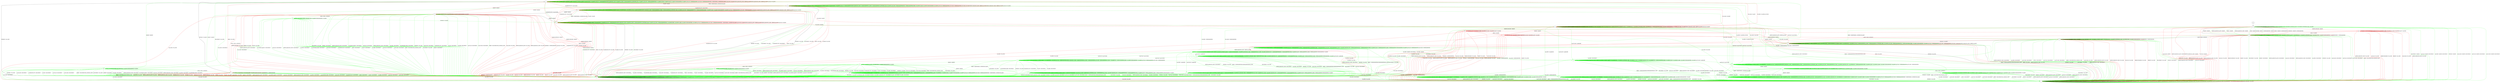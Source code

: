 digraph "" {
	graph ["Incoming time"=0.10613226890563965,
		"Outgoing time"=0.22792768478393555,
		Output="{'States': 36, 'Transitions': 837, 'Filename': '../results/ssh/DropBear-OpenSSH-z3-4.dot'}",
		Reference="{'States': 18, 'Transitions': 222, 'Filename': '../subjects/ssh/DropBear.dot'}",
		Solver=z3,
		Updated="{'States': 32, 'Transitions': 683, 'Filename': '../subjects/ssh/OpenSSH.dot'}",
		"f-measure"=0.15027624309392265,
		precision=0.09956076134699854,
		recall=0.3063063063063063
	];
	a -> a	[key=0,
		label="CH_OPEN / CH_MAX"];
	a -> a	[key=1,
		label="CH_DATA / NO_RESP"];
	a -> a	[key=2,
		color=green,
		label="SERVICE_REQUEST_AUTH / NO_RESP"];
	a -> a	[key=3,
		color=green,
		label="CH_WINDOW_ADJUST / NO_RESP"];
	a -> a	[key=4,
		color=green,
		label="DEBUG / NO_RESP"];
	a -> a	[key=5,
		color=green,
		label="UA_PK_OK / UNIMPLEMENTED"];
	a -> a	[key=6,
		color=green,
		label="SERVICE_REQUEST_CONN / NO_RESP"];
	a -> a	[key=7,
		color=green,
		label="UA_NONE / UNIMPLEMENTED"];
	a -> a	[key=8,
		color=green,
		label="CH_EXTENDED_DATA / NO_RESP"];
	a -> a	[key=9,
		color=green,
		label="UA_PK_NOK / UNIMPLEMENTED"];
	a -> a	[key=10,
		color=green,
		label="KEX30 / NO_RESP"];
	a -> a	[key=11,
		color=green,
		label="IGNORE / NO_RESP"];
	a -> a	[key=12,
		color=green,
		label="CH_EOF / NO_RESP"];
	a -> a	[key=13,
		color=green,
		label="UNIMPLEMENTED / NO_RESP"];
	a -> a	[key=14,
		color=green,
		label="UA_PW_OK / UNIMPLEMENTED"];
	a -> a	[key=15,
		color=green,
		label="UA_PW_NOK / UNIMPLEMENTED"];
	a -> a	[key=16,
		color=green,
		label="REKEY / KEXINIT|KEX31+NEWKEYS|NO_RESP"];
	a -> a	[key=17,
		color=red,
		label="UA_PK_NOK / NO_RESP"];
	a -> a	[key=18,
		color=red,
		label="SERVICE_REQUEST_AUTH / SERVICE_ACCEPT"];
	a -> a	[key=19,
		color=red,
		label="SERVICE_REQUEST_CONN / SERVICE_ACCEPT"];
	a -> a	[key=20,
		color=red,
		label="UA_PK_OK / NO_RESP"];
	a -> b	[key=0,
		color=red,
		label="CH_EOF / CH_EOF"];
	a -> e	[key=0,
		color=red,
		label="CH_REQUEST_PTY / CH_SUCCESS"];
	a -> f	[key=0,
		color=red,
		label="KEXINIT / KEXINIT"];
	a -> h	[key=0,
		color=red,
		label="CH_CLOSE / CH_EOF"];
	a -> l	[key=0,
		color=green,
		label="CH_REQUEST_PTY / CH_SUCCESS"];
	a -> m	[key=0,
		label="NEWKEYS / NO_CONN"];
	a -> m	[key=1,
		color=green,
		label="DISCONNECT / NO_CONN"];
	a -> m	[key=2,
		color=red,
		label="KEX30 / NO_CONN"];
	v	[color=green];
	a -> v	[key=0,
		color=green,
		label="CH_CLOSE / CH_CLOSE"];
	bb	[color=green];
	a -> bb	[key=0,
		color=green,
		label="KEXINIT / KEXINIT"];
	jj	[color=red];
	a -> jj	[key=0,
		color=red,
		label="KEXINIT_PROCEED / KEXINIT"];
	b -> a	[key=0,
		color=green,
		label="REKEY / KEXINIT|KEX31+NEWKEYS|NO_RESP"];
	b -> b	[key=0,
		label="CH_OPEN / CH_MAX"];
	b -> b	[key=1,
		label="CH_EOF / NO_RESP"];
	b -> b	[key=2,
		color=green,
		label="SERVICE_REQUEST_AUTH / UNIMPLEMENTED"];
	b -> b	[key=3,
		color=green,
		label="CH_WINDOW_ADJUST / NO_RESP"];
	b -> b	[key=4,
		color=green,
		label="DEBUG / NO_RESP"];
	b -> b	[key=5,
		color=green,
		label="UA_PK_OK / UNIMPLEMENTED"];
	b -> b	[key=6,
		color=green,
		label="SERVICE_REQUEST_CONN / UNIMPLEMENTED"];
	b -> b	[key=7,
		color=green,
		label="UA_NONE / UNIMPLEMENTED"];
	b -> b	[key=8,
		color=green,
		label="CH_EXTENDED_DATA / NO_RESP"];
	b -> b	[key=9,
		color=green,
		label="UA_PK_NOK / UNIMPLEMENTED"];
	b -> b	[key=10,
		color=green,
		label="KEX30 / UNIMPLEMENTED"];
	b -> b	[key=11,
		color=green,
		label="IGNORE / NO_RESP"];
	b -> b	[key=12,
		color=green,
		label="CH_DATA / NO_RESP"];
	b -> b	[key=13,
		color=green,
		label="UNIMPLEMENTED / NO_RESP"];
	b -> b	[key=14,
		color=green,
		label="UA_PW_OK / UNIMPLEMENTED"];
	b -> b	[key=15,
		color=green,
		label="UA_PW_NOK / UNIMPLEMENTED"];
	b -> b	[key=16,
		color=red,
		label="UA_PK_NOK / NO_RESP"];
	b -> b	[key=17,
		color=red,
		label="SERVICE_REQUEST_AUTH / SERVICE_ACCEPT"];
	b -> b	[key=18,
		color=red,
		label="SERVICE_REQUEST_CONN / SERVICE_ACCEPT"];
	b -> b	[key=19,
		color=red,
		label="UA_PK_OK / NO_RESP"];
	b -> e	[key=0,
		color=green,
		label="CH_REQUEST_PTY / CH_SUCCESS"];
	b -> f	[key=0,
		color=red,
		label="KEXINIT / KEXINIT"];
	b -> h	[key=0,
		color=red,
		label="CH_CLOSE / NO_RESP"];
	b -> l	[key=0,
		color=red,
		label="CH_REQUEST_PTY / CH_SUCCESS"];
	b -> m	[key=0,
		label="NEWKEYS / NO_CONN"];
	b -> m	[key=1,
		color=green,
		label="DISCONNECT / NO_CONN"];
	b -> m	[key=2,
		color=red,
		label="KEX30 / NO_CONN"];
	b -> m	[key=3,
		color=red,
		label="CH_DATA / NO_CONN"];
	p	[color=green];
	b -> p	[key=0,
		color=green,
		label="CH_CLOSE / CH_CLOSE"];
	b -> bb	[key=0,
		color=green,
		label="KEXINIT / KEXINIT"];
	b -> jj	[key=0,
		color=red,
		label="KEXINIT_PROCEED / KEXINIT"];
	c -> c	[key=0,
		label="CH_REQUEST_PTY / CH_NONE"];
	c -> c	[key=1,
		label="CH_DATA / CH_NONE"];
	c -> c	[key=2,
		label="CH_CLOSE / CH_NONE"];
	c -> c	[key=3,
		label="CH_EOF / CH_NONE"];
	c -> c	[key=4,
		color=green,
		label="CH_WINDOW_ADJUST / CH_NONE"];
	c -> c	[key=5,
		color=green,
		label="CH_EXTENDED_DATA / CH_NONE"];
	c -> d	[key=0,
		label="KEXINIT / KEXINIT"];
	c -> d	[key=1,
		color=green,
		label="SERVICE_REQUEST_AUTH / KEXINIT"];
	c -> d	[key=2,
		color=green,
		label="DEBUG / KEXINIT"];
	c -> d	[key=3,
		color=green,
		label="SERVICE_REQUEST_CONN / KEXINIT"];
	c -> d	[key=4,
		color=green,
		label="KEX30 / KEXINIT"];
	c -> d	[key=5,
		color=green,
		label="IGNORE / KEXINIT"];
	c -> d	[key=6,
		color=green,
		label="UNIMPLEMENTED / KEXINIT"];
	c -> d	[key=7,
		color=red,
		label="KEX30 / KEXINIT+UNIMPLEMENTED"];
	c -> d	[key=8,
		color=red,
		label="NEWKEYS / KEXINIT+UNIMPLEMENTED"];
	c -> g	[key=0,
		color=green,
		label="REKEY / KEXINIT|KEX31+NEWKEYS|NO_RESP"];
	c -> i	[key=0,
		color=green,
		label="DISCONNECT / KEXINIT"];
	c -> i	[key=1,
		color=green,
		label="UA_PK_OK / KEXINIT+DISCONNECT"];
	c -> i	[key=2,
		color=green,
		label="UA_NONE / KEXINIT+DISCONNECT"];
	c -> i	[key=3,
		color=green,
		label="NEWKEYS / KEXINIT"];
	c -> i	[key=4,
		color=green,
		label="UA_PK_NOK / KEXINIT+DISCONNECT"];
	c -> i	[key=5,
		color=green,
		label="UA_PW_OK / KEXINIT+DISCONNECT"];
	c -> i	[key=6,
		color=green,
		label="UA_PW_NOK / KEXINIT+DISCONNECT"];
	c -> i	[key=7,
		color=red,
		label="UA_PK_NOK / KEXINIT"];
	c -> i	[key=8,
		color=red,
		label="SERVICE_REQUEST_AUTH / KEXINIT"];
	c -> i	[key=9,
		color=red,
		label="SERVICE_REQUEST_CONN / KEXINIT"];
	c -> i	[key=10,
		color=red,
		label="UA_PK_OK / KEXINIT"];
	c -> m	[key=0,
		color=green,
		label="CH_OPEN / KEXINIT+DISCONNECT"];
	c -> m	[key=1,
		color=red,
		label="CH_OPEN / KEXINIT"];
	gg	[color=red];
	c -> gg	[key=0,
		color=red,
		label="KEXINIT_PROCEED / KEXINIT"];
	d -> d	[key=0,
		label="CH_REQUEST_PTY / CH_NONE"];
	d -> d	[key=1,
		label="CH_DATA / CH_NONE"];
	d -> d	[key=2,
		label="CH_CLOSE / CH_NONE"];
	d -> d	[key=3,
		label="CH_EOF / CH_NONE"];
	d -> d	[key=4,
		color=green,
		label="CH_WINDOW_ADJUST / CH_NONE"];
	d -> d	[key=5,
		color=green,
		label="DEBUG / NO_RESP"];
	d -> d	[key=6,
		color=green,
		label="CH_EXTENDED_DATA / CH_NONE"];
	d -> d	[key=7,
		color=green,
		label="IGNORE / NO_RESP"];
	d -> d	[key=8,
		color=green,
		label="UNIMPLEMENTED / NO_RESP"];
	d -> d	[key=9,
		color=red,
		label="NEWKEYS / UNIMPLEMENTED"];
	d -> i	[key=0,
		color=green,
		label="DISCONNECT / NO_CONN"];
	d -> i	[key=1,
		color=green,
		label="KEXINIT / DISCONNECT"];
	d -> i	[key=2,
		color=green,
		label="SERVICE_REQUEST_AUTH / DISCONNECT"];
	d -> i	[key=3,
		color=green,
		label="UA_PK_OK / DISCONNECT"];
	d -> i	[key=4,
		color=green,
		label="SERVICE_REQUEST_CONN / DISCONNECT"];
	d -> i	[key=5,
		color=green,
		label="UA_NONE / DISCONNECT"];
	d -> i	[key=6,
		color=green,
		label="NEWKEYS / NO_CONN"];
	d -> i	[key=7,
		color=green,
		label="UA_PK_NOK / DISCONNECT"];
	d -> i	[key=8,
		color=green,
		label="UA_PW_OK / DISCONNECT"];
	d -> i	[key=9,
		color=green,
		label="UA_PW_NOK / DISCONNECT"];
	d -> i	[key=10,
		color=green,
		label="REKEY / DISCONNECT|NO_CONN|NO_CONN"];
	d -> i	[key=11,
		color=red,
		label="UA_PK_NOK / NO_CONN"];
	d -> i	[key=12,
		color=red,
		label="SERVICE_REQUEST_AUTH / NO_CONN"];
	d -> i	[key=13,
		color=red,
		label="SERVICE_REQUEST_CONN / NO_CONN"];
	d -> i	[key=14,
		color=red,
		label="UA_PK_OK / NO_CONN"];
	d -> i	[key=15,
		color=red,
		label="KEXINIT_PROCEED / NO_CONN"];
	d -> i	[key=16,
		color=red,
		label="KEXINIT / NO_CONN"];
	d -> m	[key=0,
		color=green,
		label="CH_OPEN / DISCONNECT"];
	d -> m	[key=1,
		color=red,
		label="CH_OPEN / NO_CONN"];
	d -> n	[key=0,
		label="KEX30 / KEX31+NEWKEYS"];
	e -> e	[key=0,
		label="CH_OPEN / CH_MAX"];
	e -> e	[key=1,
		label="CH_DATA / NO_RESP"];
	e -> e	[key=2,
		color=green,
		label="SERVICE_REQUEST_AUTH / UNIMPLEMENTED"];
	e -> e	[key=3,
		color=green,
		label="CH_WINDOW_ADJUST / NO_RESP"];
	e -> e	[key=4,
		color=green,
		label="DEBUG / NO_RESP"];
	e -> e	[key=5,
		color=green,
		label="UA_PK_OK / UNIMPLEMENTED"];
	e -> e	[key=6,
		color=green,
		label="SERVICE_REQUEST_CONN / UNIMPLEMENTED"];
	e -> e	[key=7,
		color=green,
		label="UA_NONE / UNIMPLEMENTED"];
	e -> e	[key=8,
		color=green,
		label="CH_EXTENDED_DATA / NO_RESP"];
	e -> e	[key=9,
		color=green,
		label="UA_PK_NOK / UNIMPLEMENTED"];
	e -> e	[key=10,
		color=green,
		label="KEX30 / UNIMPLEMENTED"];
	e -> e	[key=11,
		color=green,
		label="IGNORE / NO_RESP"];
	e -> e	[key=12,
		color=green,
		label="CH_EOF / NO_RESP"];
	e -> e	[key=13,
		color=green,
		label="UNIMPLEMENTED / NO_RESP"];
	e -> e	[key=14,
		color=green,
		label="UA_PW_OK / UNIMPLEMENTED"];
	e -> e	[key=15,
		color=green,
		label="UA_PW_NOK / UNIMPLEMENTED"];
	e -> e	[key=16,
		color=red,
		label="UA_PK_NOK / NO_RESP"];
	e -> e	[key=17,
		color=red,
		label="SERVICE_REQUEST_AUTH / SERVICE_ACCEPT"];
	e -> e	[key=18,
		color=red,
		label="SERVICE_REQUEST_CONN / SERVICE_ACCEPT"];
	e -> e	[key=19,
		color=red,
		label="UA_PK_OK / NO_RESP"];
	e -> f	[key=0,
		label="KEXINIT / KEXINIT"];
	e -> h	[key=0,
		color=red,
		label="CH_CLOSE / CH_EOF"];
	e -> l	[key=0,
		color=green,
		label="REKEY / KEXINIT|KEX31+NEWKEYS|NO_RESP"];
	e -> l	[key=1,
		color=red,
		label="CH_EOF / CH_EOF"];
	e -> m	[key=0,
		label="NEWKEYS / NO_CONN"];
	e -> m	[key=1,
		color=green,
		label="DISCONNECT / NO_CONN"];
	e -> m	[key=2,
		color=green,
		label="CH_REQUEST_PTY / DISCONNECT"];
	e -> m	[key=3,
		color=red,
		label="KEX30 / NO_CONN"];
	e -> m	[key=4,
		color=red,
		label="CH_REQUEST_PTY / NO_CONN"];
	e -> p	[key=0,
		color=green,
		label="CH_CLOSE / CH_CLOSE"];
	e -> jj	[key=0,
		color=red,
		label="KEXINIT_PROCEED / KEXINIT"];
	f -> f	[key=0,
		label="CH_OPEN / CH_MAX"];
	f -> f	[key=1,
		color=green,
		label="DEBUG / NO_RESP"];
	f -> f	[key=2,
		color=green,
		label="IGNORE / NO_RESP"];
	f -> f	[key=3,
		color=green,
		label="UNIMPLEMENTED / NO_RESP"];
	f -> i	[key=0,
		color=green,
		label="CH_CLOSE / DISCONNECT"];
	f -> i	[key=1,
		color=red,
		label="CH_CLOSE / NO_CONN"];
	f -> j	[key=0,
		color=red,
		label="KEX30 / KEX31+NEWKEYS"];
	f -> m	[key=0,
		color=green,
		label="DISCONNECT / NO_CONN"];
	f -> m	[key=1,
		color=green,
		label="KEXINIT / DISCONNECT"];
	f -> m	[key=2,
		color=green,
		label="SERVICE_REQUEST_AUTH / DISCONNECT"];
	f -> m	[key=3,
		color=green,
		label="CH_WINDOW_ADJUST / DISCONNECT"];
	f -> m	[key=4,
		color=green,
		label="UA_PK_OK / DISCONNECT"];
	f -> m	[key=5,
		color=green,
		label="SERVICE_REQUEST_CONN / DISCONNECT"];
	f -> m	[key=6,
		color=green,
		label="UA_NONE / DISCONNECT"];
	f -> m	[key=7,
		color=green,
		label="CH_EXTENDED_DATA / DISCONNECT"];
	f -> m	[key=8,
		color=green,
		label="NEWKEYS / NO_CONN"];
	f -> m	[key=9,
		color=green,
		label="UA_PK_NOK / DISCONNECT"];
	f -> m	[key=10,
		color=green,
		label="CH_REQUEST_PTY / DISCONNECT"];
	f -> m	[key=11,
		color=green,
		label="CH_EOF / DISCONNECT"];
	f -> m	[key=12,
		color=green,
		label="CH_DATA / DISCONNECT"];
	f -> m	[key=13,
		color=green,
		label="UA_PW_OK / DISCONNECT"];
	f -> m	[key=14,
		color=green,
		label="UA_PW_NOK / DISCONNECT"];
	f -> m	[key=15,
		color=green,
		label="REKEY / DISCONNECT|NO_CONN|NO_CONN"];
	f -> m	[key=16,
		color=red,
		label="UA_PK_NOK / NO_CONN"];
	f -> m	[key=17,
		color=red,
		label="SERVICE_REQUEST_AUTH / NO_CONN"];
	f -> m	[key=18,
		color=red,
		label="SERVICE_REQUEST_CONN / NO_CONN"];
	f -> m	[key=19,
		color=red,
		label="NEWKEYS / UNIMPLEMENTED"];
	f -> m	[key=20,
		color=red,
		label="CH_REQUEST_PTY / NO_CONN"];
	f -> m	[key=21,
		color=red,
		label="CH_DATA / NO_CONN"];
	f -> m	[key=22,
		color=red,
		label="UA_PK_OK / NO_CONN"];
	f -> m	[key=23,
		color=red,
		label="KEXINIT_PROCEED / NO_CONN"];
	f -> m	[key=24,
		color=red,
		label="KEXINIT / NO_CONN"];
	f -> m	[key=25,
		color=red,
		label="CH_EOF / NO_CONN"];
	ff	[color=green];
	f -> ff	[key=0,
		color=green,
		label="KEX30 / KEX31+NEWKEYS"];
	g -> g	[key=0,
		label="CH_REQUEST_PTY / CH_NONE"];
	g -> g	[key=1,
		label="CH_DATA / CH_NONE"];
	g -> g	[key=2,
		label="CH_CLOSE / CH_NONE"];
	g -> g	[key=3,
		label="CH_EOF / CH_NONE"];
	g -> g	[key=4,
		color=green,
		label="KEXINIT / UNIMPLEMENTED"];
	g -> g	[key=5,
		color=green,
		label="CH_WINDOW_ADJUST / CH_NONE"];
	g -> g	[key=6,
		color=green,
		label="DEBUG / NO_RESP"];
	g -> g	[key=7,
		color=green,
		label="UA_PK_OK / UNIMPLEMENTED"];
	g -> g	[key=8,
		color=green,
		label="UA_NONE / UNIMPLEMENTED"];
	g -> g	[key=9,
		color=green,
		label="CH_EXTENDED_DATA / CH_NONE"];
	g -> g	[key=10,
		color=green,
		label="UA_PK_NOK / UNIMPLEMENTED"];
	g -> g	[key=11,
		color=green,
		label="KEX30 / UNIMPLEMENTED"];
	g -> g	[key=12,
		color=green,
		label="IGNORE / NO_RESP"];
	g -> g	[key=13,
		color=green,
		label="UNIMPLEMENTED / NO_RESP"];
	g -> g	[key=14,
		color=green,
		label="UA_PW_OK / UNIMPLEMENTED"];
	g -> g	[key=15,
		color=green,
		label="UA_PW_NOK / UNIMPLEMENTED"];
	g -> g	[key=16,
		color=red,
		label="UA_PK_NOK / UA_FAILURE"];
	g -> g	[key=17,
		color=red,
		label="SERVICE_REQUEST_AUTH / SERVICE_ACCEPT"];
	g -> h	[key=0,
		color=green,
		label="SERVICE_REQUEST_AUTH / SERVICE_ACCEPT"];
	g -> h	[key=1,
		color=red,
		label="UA_PK_OK / UA_SUCCESS"];
	g -> i	[key=0,
		label="NEWKEYS / NO_CONN"];
	g -> i	[key=1,
		color=green,
		label="DISCONNECT / NO_CONN"];
	g -> i	[key=2,
		color=green,
		label="SERVICE_REQUEST_CONN / DISCONNECT"];
	g -> i	[key=3,
		color=green,
		label="REKEY / UNIMPLEMENTED|UNIMPLEMENTED|NO_CONN"];
	g -> i	[key=4,
		color=red,
		label="KEX30 / NO_CONN"];
	g -> i	[key=5,
		color=red,
		label="SERVICE_REQUEST_CONN / NO_CONN"];
	g -> m	[key=0,
		color=red,
		label="CH_OPEN / NO_CONN"];
	o	[color=green];
	g -> o	[key=0,
		color=green,
		label="CH_OPEN / UNIMPLEMENTED"];
	hh	[color=red];
	g -> hh	[key=0,
		color=red,
		label="KEXINIT_PROCEED / KEXINIT"];
	ii	[color=red];
	g -> ii	[key=0,
		color=red,
		label="KEXINIT / KEXINIT"];
	h -> a	[key=0,
		color=red,
		label="CH_OPEN / CH_OPEN_SUCCESS"];
	h -> h	[key=0,
		label="SERVICE_REQUEST_AUTH / SERVICE_ACCEPT"];
	h -> h	[key=1,
		label="CH_REQUEST_PTY / CH_NONE"];
	h -> h	[key=2,
		label="CH_DATA / CH_NONE"];
	h -> h	[key=3,
		label="CH_CLOSE / CH_NONE"];
	h -> h	[key=4,
		label="CH_EOF / CH_NONE"];
	h -> h	[key=5,
		color=green,
		label="KEXINIT / UNIMPLEMENTED"];
	h -> h	[key=6,
		color=green,
		label="CH_WINDOW_ADJUST / CH_NONE"];
	h -> h	[key=7,
		color=green,
		label="DEBUG / NO_RESP"];
	h -> h	[key=8,
		color=green,
		label="CH_EXTENDED_DATA / CH_NONE"];
	h -> h	[key=9,
		color=green,
		label="KEX30 / UNIMPLEMENTED"];
	h -> h	[key=10,
		color=green,
		label="IGNORE / NO_RESP"];
	h -> h	[key=11,
		color=green,
		label="UNIMPLEMENTED / NO_RESP"];
	h -> h	[key=12,
		color=red,
		label="UA_PK_NOK / NO_RESP"];
	h -> h	[key=13,
		color=red,
		label="SERVICE_REQUEST_CONN / SERVICE_ACCEPT"];
	h -> h	[key=14,
		color=red,
		label="UA_PK_OK / NO_RESP"];
	h -> i	[key=0,
		label="NEWKEYS / NO_CONN"];
	h -> i	[key=1,
		color=green,
		label="DISCONNECT / NO_CONN"];
	h -> i	[key=2,
		color=green,
		label="SERVICE_REQUEST_CONN / DISCONNECT"];
	h -> i	[key=3,
		color=green,
		label="REKEY / UNIMPLEMENTED|UNIMPLEMENTED|NO_CONN"];
	h -> i	[key=4,
		color=red,
		label="KEX30 / NO_CONN"];
	h -> p	[key=0,
		color=green,
		label="UA_PK_OK / UA_SUCCESS"];
	h -> p	[key=1,
		color=green,
		label="UA_PW_OK / UA_SUCCESS"];
	q	[color=green];
	h -> q	[key=0,
		color=green,
		label="UA_PW_NOK / UA_FAILURE"];
	r	[color=green];
	h -> r	[key=0,
		color=green,
		label="UA_NONE / UA_FAILURE"];
	s	[color=green];
	h -> s	[key=0,
		color=green,
		label="UA_PK_NOK / UA_FAILURE"];
	t	[color=green];
	h -> t	[key=0,
		color=green,
		label="CH_OPEN / UNIMPLEMENTED"];
	h -> hh	[key=0,
		color=red,
		label="KEXINIT_PROCEED / KEXINIT"];
	h -> ii	[key=0,
		color=red,
		label="KEXINIT / KEXINIT"];
	i -> i	[key=0,
		label="UA_PK_NOK / NO_CONN"];
	i -> i	[key=1,
		label="KEX30 / NO_CONN"];
	i -> i	[key=2,
		label="SERVICE_REQUEST_AUTH / NO_CONN"];
	i -> i	[key=3,
		label="SERVICE_REQUEST_CONN / NO_CONN"];
	i -> i	[key=4,
		label="NEWKEYS / NO_CONN"];
	i -> i	[key=5,
		label="CH_REQUEST_PTY / CH_NONE"];
	i -> i	[key=6,
		label="CH_DATA / CH_NONE"];
	i -> i	[key=7,
		label="UA_PK_OK / NO_CONN"];
	i -> i	[key=8,
		label="CH_CLOSE / CH_NONE"];
	i -> i	[key=9,
		label="KEXINIT / NO_CONN"];
	i -> i	[key=10,
		label="CH_EOF / CH_NONE"];
	i -> i	[key=11,
		color=green,
		label="DISCONNECT / NO_CONN"];
	i -> i	[key=12,
		color=green,
		label="CH_WINDOW_ADJUST / CH_NONE"];
	i -> i	[key=13,
		color=green,
		label="DEBUG / NO_CONN"];
	i -> i	[key=14,
		color=green,
		label="UA_NONE / NO_CONN"];
	i -> i	[key=15,
		color=green,
		label="CH_EXTENDED_DATA / CH_NONE"];
	i -> i	[key=16,
		color=green,
		label="IGNORE / NO_CONN"];
	i -> i	[key=17,
		color=green,
		label="UNIMPLEMENTED / NO_CONN"];
	i -> i	[key=18,
		color=green,
		label="UA_PW_OK / NO_CONN"];
	i -> i	[key=19,
		color=green,
		label="UA_PW_NOK / NO_CONN"];
	i -> i	[key=20,
		color=green,
		label="REKEY / NO_CONN|NO_CONN|NO_CONN"];
	i -> i	[key=21,
		color=red,
		label="KEXINIT_PROCEED / NO_CONN"];
	i -> m	[key=0,
		label="CH_OPEN / NO_CONN"];
	j -> a	[key=0,
		label="NEWKEYS / NO_RESP"];
	j -> i	[key=0,
		color=green,
		label="CH_CLOSE / DISCONNECT"];
	j -> i	[key=1,
		color=red,
		label="CH_CLOSE / NO_CONN"];
	j -> j	[key=0,
		label="CH_OPEN / CH_MAX"];
	j -> j	[key=1,
		color=green,
		label="DEBUG / NO_RESP"];
	j -> j	[key=2,
		color=green,
		label="IGNORE / NO_RESP"];
	j -> j	[key=3,
		color=green,
		label="UNIMPLEMENTED / NO_RESP"];
	j -> j	[key=4,
		color=red,
		label="KEX30 / UNIMPLEMENTED"];
	j -> m	[key=0,
		color=green,
		label="DISCONNECT / NO_CONN"];
	j -> m	[key=1,
		color=green,
		label="KEXINIT / DISCONNECT"];
	j -> m	[key=2,
		color=green,
		label="SERVICE_REQUEST_AUTH / DISCONNECT"];
	j -> m	[key=3,
		color=green,
		label="CH_WINDOW_ADJUST / DISCONNECT"];
	j -> m	[key=4,
		color=green,
		label="UA_PK_OK / DISCONNECT"];
	j -> m	[key=5,
		color=green,
		label="SERVICE_REQUEST_CONN / DISCONNECT"];
	j -> m	[key=6,
		color=green,
		label="UA_NONE / DISCONNECT"];
	j -> m	[key=7,
		color=green,
		label="CH_EXTENDED_DATA / DISCONNECT"];
	j -> m	[key=8,
		color=green,
		label="UA_PK_NOK / DISCONNECT"];
	j -> m	[key=9,
		color=green,
		label="CH_REQUEST_PTY / DISCONNECT"];
	j -> m	[key=10,
		color=green,
		label="KEX30 / DISCONNECT"];
	j -> m	[key=11,
		color=green,
		label="CH_EOF / DISCONNECT"];
	j -> m	[key=12,
		color=green,
		label="CH_DATA / DISCONNECT"];
	j -> m	[key=13,
		color=green,
		label="UA_PW_OK / DISCONNECT"];
	j -> m	[key=14,
		color=green,
		label="UA_PW_NOK / DISCONNECT"];
	j -> m	[key=15,
		color=green,
		label="REKEY / DISCONNECT|NO_CONN|NO_CONN"];
	j -> m	[key=16,
		color=red,
		label="UA_PK_NOK / NO_CONN"];
	j -> m	[key=17,
		color=red,
		label="SERVICE_REQUEST_AUTH / NO_CONN"];
	j -> m	[key=18,
		color=red,
		label="SERVICE_REQUEST_CONN / NO_CONN"];
	j -> m	[key=19,
		color=red,
		label="CH_REQUEST_PTY / NO_CONN"];
	j -> m	[key=20,
		color=red,
		label="CH_DATA / NO_CONN"];
	j -> m	[key=21,
		color=red,
		label="UA_PK_OK / NO_CONN"];
	j -> m	[key=22,
		color=red,
		label="KEXINIT_PROCEED / NO_CONN"];
	j -> m	[key=23,
		color=red,
		label="KEXINIT / NO_CONN"];
	j -> m	[key=24,
		color=red,
		label="CH_EOF / NO_CONN"];
	k -> c	[key=0];
	l -> f	[key=0,
		label="KEXINIT / KEXINIT"];
	l -> h	[key=0,
		color=red,
		label="CH_CLOSE / NO_RESP"];
	l -> l	[key=0,
		label="CH_OPEN / CH_MAX"];
	l -> l	[key=1,
		label="CH_EOF / NO_RESP"];
	l -> l	[key=2,
		color=green,
		label="SERVICE_REQUEST_AUTH / NO_RESP"];
	l -> l	[key=3,
		color=green,
		label="CH_WINDOW_ADJUST / NO_RESP"];
	l -> l	[key=4,
		color=green,
		label="DEBUG / NO_RESP"];
	l -> l	[key=5,
		color=green,
		label="UA_PK_OK / UNIMPLEMENTED"];
	l -> l	[key=6,
		color=green,
		label="SERVICE_REQUEST_CONN / NO_RESP"];
	l -> l	[key=7,
		color=green,
		label="UA_NONE / UNIMPLEMENTED"];
	l -> l	[key=8,
		color=green,
		label="CH_EXTENDED_DATA / NO_RESP"];
	l -> l	[key=9,
		color=green,
		label="UA_PK_NOK / UNIMPLEMENTED"];
	l -> l	[key=10,
		color=green,
		label="KEX30 / NO_RESP"];
	l -> l	[key=11,
		color=green,
		label="IGNORE / NO_RESP"];
	l -> l	[key=12,
		color=green,
		label="CH_DATA / NO_RESP"];
	l -> l	[key=13,
		color=green,
		label="UNIMPLEMENTED / NO_RESP"];
	l -> l	[key=14,
		color=green,
		label="UA_PW_OK / UNIMPLEMENTED"];
	l -> l	[key=15,
		color=green,
		label="UA_PW_NOK / UNIMPLEMENTED"];
	l -> l	[key=16,
		color=green,
		label="REKEY / KEXINIT|KEX31+NEWKEYS|NO_RESP"];
	l -> l	[key=17,
		color=red,
		label="UA_PK_NOK / NO_RESP"];
	l -> l	[key=18,
		color=red,
		label="SERVICE_REQUEST_AUTH / SERVICE_ACCEPT"];
	l -> l	[key=19,
		color=red,
		label="SERVICE_REQUEST_CONN / SERVICE_ACCEPT"];
	l -> l	[key=20,
		color=red,
		label="UA_PK_OK / NO_RESP"];
	l -> m	[key=0,
		label="NEWKEYS / NO_CONN"];
	l -> m	[key=1,
		color=green,
		label="DISCONNECT / NO_CONN"];
	l -> m	[key=2,
		color=green,
		label="CH_REQUEST_PTY / DISCONNECT"];
	l -> m	[key=3,
		color=red,
		label="KEX30 / NO_CONN"];
	l -> m	[key=4,
		color=red,
		label="CH_REQUEST_PTY / NO_CONN"];
	l -> m	[key=5,
		color=red,
		label="CH_DATA / NO_CONN"];
	l -> v	[key=0,
		color=green,
		label="CH_CLOSE / CH_CLOSE"];
	l -> jj	[key=0,
		color=red,
		label="KEXINIT_PROCEED / KEXINIT"];
	m -> i	[key=0,
		label="CH_CLOSE / NO_CONN"];
	m -> m	[key=0,
		label="UA_PK_NOK / NO_CONN"];
	m -> m	[key=1,
		label="KEX30 / NO_CONN"];
	m -> m	[key=2,
		label="SERVICE_REQUEST_AUTH / NO_CONN"];
	m -> m	[key=3,
		label="SERVICE_REQUEST_CONN / NO_CONN"];
	m -> m	[key=4,
		label="NEWKEYS / NO_CONN"];
	m -> m	[key=5,
		label="CH_REQUEST_PTY / NO_CONN"];
	m -> m	[key=6,
		label="CH_OPEN / CH_MAX"];
	m -> m	[key=7,
		label="CH_DATA / NO_CONN"];
	m -> m	[key=8,
		label="UA_PK_OK / NO_CONN"];
	m -> m	[key=9,
		label="KEXINIT / NO_CONN"];
	m -> m	[key=10,
		label="CH_EOF / NO_CONN"];
	m -> m	[key=11,
		color=green,
		label="DISCONNECT / NO_CONN"];
	m -> m	[key=12,
		color=green,
		label="CH_WINDOW_ADJUST / NO_CONN"];
	m -> m	[key=13,
		color=green,
		label="DEBUG / NO_CONN"];
	m -> m	[key=14,
		color=green,
		label="UA_NONE / NO_CONN"];
	m -> m	[key=15,
		color=green,
		label="CH_EXTENDED_DATA / NO_CONN"];
	m -> m	[key=16,
		color=green,
		label="IGNORE / NO_CONN"];
	m -> m	[key=17,
		color=green,
		label="UNIMPLEMENTED / NO_CONN"];
	m -> m	[key=18,
		color=green,
		label="UA_PW_OK / NO_CONN"];
	m -> m	[key=19,
		color=green,
		label="UA_PW_NOK / NO_CONN"];
	m -> m	[key=20,
		color=green,
		label="REKEY / NO_CONN|NO_CONN|NO_CONN"];
	m -> m	[key=21,
		color=red,
		label="KEXINIT_PROCEED / NO_CONN"];
	n -> g	[key=0,
		label="NEWKEYS / NO_RESP"];
	n -> i	[key=0,
		color=green,
		label="DISCONNECT / NO_CONN"];
	n -> i	[key=1,
		color=green,
		label="KEXINIT / DISCONNECT"];
	n -> i	[key=2,
		color=green,
		label="SERVICE_REQUEST_AUTH / DISCONNECT"];
	n -> i	[key=3,
		color=green,
		label="UA_PK_OK / DISCONNECT"];
	n -> i	[key=4,
		color=green,
		label="SERVICE_REQUEST_CONN / DISCONNECT"];
	n -> i	[key=5,
		color=green,
		label="UA_NONE / DISCONNECT"];
	n -> i	[key=6,
		color=green,
		label="UA_PK_NOK / DISCONNECT"];
	n -> i	[key=7,
		color=green,
		label="KEX30 / DISCONNECT"];
	n -> i	[key=8,
		color=green,
		label="UA_PW_OK / DISCONNECT"];
	n -> i	[key=9,
		color=green,
		label="UA_PW_NOK / DISCONNECT"];
	n -> i	[key=10,
		color=green,
		label="REKEY / DISCONNECT|NO_CONN|NO_CONN"];
	n -> i	[key=11,
		color=red,
		label="UA_PK_NOK / NO_CONN"];
	n -> i	[key=12,
		color=red,
		label="SERVICE_REQUEST_AUTH / NO_CONN"];
	n -> i	[key=13,
		color=red,
		label="SERVICE_REQUEST_CONN / NO_CONN"];
	n -> i	[key=14,
		color=red,
		label="UA_PK_OK / NO_CONN"];
	n -> i	[key=15,
		color=red,
		label="KEXINIT_PROCEED / NO_CONN"];
	n -> i	[key=16,
		color=red,
		label="KEXINIT / NO_CONN"];
	n -> m	[key=0,
		color=green,
		label="CH_OPEN / DISCONNECT"];
	n -> m	[key=1,
		color=red,
		label="CH_OPEN / NO_CONN"];
	n -> n	[key=0,
		label="CH_REQUEST_PTY / CH_NONE"];
	n -> n	[key=1,
		label="CH_DATA / CH_NONE"];
	n -> n	[key=2,
		label="CH_CLOSE / CH_NONE"];
	n -> n	[key=3,
		label="CH_EOF / CH_NONE"];
	n -> n	[key=4,
		color=green,
		label="CH_WINDOW_ADJUST / CH_NONE"];
	n -> n	[key=5,
		color=green,
		label="DEBUG / NO_RESP"];
	n -> n	[key=6,
		color=green,
		label="CH_EXTENDED_DATA / CH_NONE"];
	n -> n	[key=7,
		color=green,
		label="IGNORE / NO_RESP"];
	n -> n	[key=8,
		color=green,
		label="UNIMPLEMENTED / NO_RESP"];
	n -> n	[key=9,
		color=red,
		label="KEX30 / UNIMPLEMENTED"];
	o -> g	[key=0,
		color=green,
		label="CH_CLOSE / UNIMPLEMENTED"];
	o -> m	[key=0,
		color=green,
		label="DISCONNECT / NO_CONN"];
	o -> m	[key=1,
		color=green,
		label="SERVICE_REQUEST_CONN / DISCONNECT"];
	o -> m	[key=2,
		color=green,
		label="NEWKEYS / NO_CONN"];
	o -> m	[key=3,
		color=green,
		label="REKEY / UNIMPLEMENTED|UNIMPLEMENTED|NO_CONN"];
	o -> o	[key=0,
		color=green,
		label="KEXINIT / UNIMPLEMENTED"];
	o -> o	[key=1,
		color=green,
		label="CH_WINDOW_ADJUST / UNIMPLEMENTED"];
	o -> o	[key=2,
		color=green,
		label="DEBUG / NO_RESP"];
	o -> o	[key=3,
		color=green,
		label="UA_PK_OK / UNIMPLEMENTED"];
	o -> o	[key=4,
		color=green,
		label="UA_NONE / UNIMPLEMENTED"];
	o -> o	[key=5,
		color=green,
		label="CH_EXTENDED_DATA / UNIMPLEMENTED"];
	o -> o	[key=6,
		color=green,
		label="UA_PK_NOK / UNIMPLEMENTED"];
	o -> o	[key=7,
		color=green,
		label="CH_OPEN / CH_MAX"];
	o -> o	[key=8,
		color=green,
		label="CH_REQUEST_PTY / UNIMPLEMENTED"];
	o -> o	[key=9,
		color=green,
		label="KEX30 / UNIMPLEMENTED"];
	o -> o	[key=10,
		color=green,
		label="IGNORE / NO_RESP"];
	o -> o	[key=11,
		color=green,
		label="CH_EOF / UNIMPLEMENTED"];
	o -> o	[key=12,
		color=green,
		label="CH_DATA / UNIMPLEMENTED"];
	o -> o	[key=13,
		color=green,
		label="UNIMPLEMENTED / NO_RESP"];
	o -> o	[key=14,
		color=green,
		label="UA_PW_OK / UNIMPLEMENTED"];
	o -> o	[key=15,
		color=green,
		label="UA_PW_NOK / UNIMPLEMENTED"];
	o -> t	[key=0,
		color=green,
		label="SERVICE_REQUEST_AUTH / SERVICE_ACCEPT"];
	p -> b	[key=0,
		color=green,
		label="CH_OPEN / CH_OPEN_SUCCESS"];
	p -> i	[key=0,
		color=green,
		label="DISCONNECT / NO_CONN"];
	p -> i	[key=1,
		color=green,
		label="NEWKEYS / NO_CONN"];
	p -> p	[key=0,
		color=green,
		label="SERVICE_REQUEST_AUTH / UNIMPLEMENTED"];
	p -> p	[key=1,
		color=green,
		label="CH_WINDOW_ADJUST / CH_NONE"];
	p -> p	[key=2,
		color=green,
		label="DEBUG / NO_RESP"];
	p -> p	[key=3,
		color=green,
		label="UA_PK_OK / UNIMPLEMENTED"];
	p -> p	[key=4,
		color=green,
		label="SERVICE_REQUEST_CONN / UNIMPLEMENTED"];
	p -> p	[key=5,
		color=green,
		label="UA_NONE / UNIMPLEMENTED"];
	p -> p	[key=6,
		color=green,
		label="CH_EXTENDED_DATA / CH_NONE"];
	p -> p	[key=7,
		color=green,
		label="UA_PK_NOK / UNIMPLEMENTED"];
	p -> p	[key=8,
		color=green,
		label="CH_CLOSE / CH_NONE"];
	p -> p	[key=9,
		color=green,
		label="CH_REQUEST_PTY / CH_NONE"];
	p -> p	[key=10,
		color=green,
		label="KEX30 / UNIMPLEMENTED"];
	p -> p	[key=11,
		color=green,
		label="IGNORE / NO_RESP"];
	p -> p	[key=12,
		color=green,
		label="CH_EOF / CH_NONE"];
	p -> p	[key=13,
		color=green,
		label="CH_DATA / CH_NONE"];
	p -> p	[key=14,
		color=green,
		label="UNIMPLEMENTED / NO_RESP"];
	p -> p	[key=15,
		color=green,
		label="UA_PW_OK / UNIMPLEMENTED"];
	p -> p	[key=16,
		color=green,
		label="UA_PW_NOK / UNIMPLEMENTED"];
	u	[color=green];
	p -> u	[key=0,
		color=green,
		label="KEXINIT / KEXINIT"];
	p -> v	[key=0,
		color=green,
		label="REKEY / KEXINIT|KEX31+NEWKEYS|NO_RESP"];
	q -> i	[key=0,
		color=green,
		label="DISCONNECT / NO_CONN"];
	q -> i	[key=1,
		color=green,
		label="UA_PK_OK / DISCONNECT"];
	q -> i	[key=2,
		color=green,
		label="SERVICE_REQUEST_CONN / DISCONNECT"];
	q -> i	[key=3,
		color=green,
		label="UA_NONE / DISCONNECT"];
	q -> i	[key=4,
		color=green,
		label="NEWKEYS / NO_CONN"];
	q -> i	[key=5,
		color=green,
		label="UA_PK_NOK / DISCONNECT"];
	q -> i	[key=6,
		color=green,
		label="REKEY / UNIMPLEMENTED|UNIMPLEMENTED|NO_CONN"];
	q -> p	[key=0,
		color=green,
		label="UA_PW_OK / UA_SUCCESS"];
	q -> q	[key=0,
		color=green,
		label="KEXINIT / UNIMPLEMENTED"];
	q -> q	[key=1,
		color=green,
		label="SERVICE_REQUEST_AUTH / SERVICE_ACCEPT"];
	q -> q	[key=2,
		color=green,
		label="CH_WINDOW_ADJUST / CH_NONE"];
	q -> q	[key=3,
		color=green,
		label="DEBUG / NO_RESP"];
	q -> q	[key=4,
		color=green,
		label="CH_EXTENDED_DATA / CH_NONE"];
	q -> q	[key=5,
		color=green,
		label="CH_CLOSE / CH_NONE"];
	q -> q	[key=6,
		color=green,
		label="CH_REQUEST_PTY / CH_NONE"];
	q -> q	[key=7,
		color=green,
		label="KEX30 / UNIMPLEMENTED"];
	q -> q	[key=8,
		color=green,
		label="IGNORE / NO_RESP"];
	q -> q	[key=9,
		color=green,
		label="CH_EOF / CH_NONE"];
	q -> q	[key=10,
		color=green,
		label="CH_DATA / CH_NONE"];
	q -> q	[key=11,
		color=green,
		label="UNIMPLEMENTED / NO_RESP"];
	q -> q	[key=12,
		color=green,
		label="UA_PW_NOK / UA_FAILURE"];
	w	[color=green];
	q -> w	[key=0,
		color=green,
		label="CH_OPEN / UNIMPLEMENTED"];
	r -> i	[key=0,
		color=green,
		label="DISCONNECT / NO_CONN"];
	r -> i	[key=1,
		color=green,
		label="UA_PK_OK / DISCONNECT"];
	r -> i	[key=2,
		color=green,
		label="SERVICE_REQUEST_CONN / DISCONNECT"];
	r -> i	[key=3,
		color=green,
		label="NEWKEYS / NO_CONN"];
	r -> i	[key=4,
		color=green,
		label="UA_PK_NOK / DISCONNECT"];
	r -> i	[key=5,
		color=green,
		label="UA_PW_OK / DISCONNECT"];
	r -> i	[key=6,
		color=green,
		label="UA_PW_NOK / DISCONNECT"];
	r -> i	[key=7,
		color=green,
		label="REKEY / UNIMPLEMENTED|UNIMPLEMENTED|NO_CONN"];
	r -> r	[key=0,
		color=green,
		label="KEXINIT / UNIMPLEMENTED"];
	r -> r	[key=1,
		color=green,
		label="SERVICE_REQUEST_AUTH / SERVICE_ACCEPT"];
	r -> r	[key=2,
		color=green,
		label="CH_WINDOW_ADJUST / CH_NONE"];
	r -> r	[key=3,
		color=green,
		label="DEBUG / NO_RESP"];
	r -> r	[key=4,
		color=green,
		label="UA_NONE / UA_FAILURE"];
	r -> r	[key=5,
		color=green,
		label="CH_EXTENDED_DATA / CH_NONE"];
	r -> r	[key=6,
		color=green,
		label="CH_CLOSE / CH_NONE"];
	r -> r	[key=7,
		color=green,
		label="CH_REQUEST_PTY / CH_NONE"];
	r -> r	[key=8,
		color=green,
		label="KEX30 / UNIMPLEMENTED"];
	r -> r	[key=9,
		color=green,
		label="IGNORE / NO_RESP"];
	r -> r	[key=10,
		color=green,
		label="CH_EOF / CH_NONE"];
	r -> r	[key=11,
		color=green,
		label="CH_DATA / CH_NONE"];
	r -> r	[key=12,
		color=green,
		label="UNIMPLEMENTED / NO_RESP"];
	x	[color=green];
	r -> x	[key=0,
		color=green,
		label="CH_OPEN / UNIMPLEMENTED"];
	s -> i	[key=0,
		color=green,
		label="DISCONNECT / NO_CONN"];
	s -> i	[key=1,
		color=green,
		label="UA_PK_OK / DISCONNECT"];
	s -> i	[key=2,
		color=green,
		label="SERVICE_REQUEST_CONN / DISCONNECT"];
	s -> i	[key=3,
		color=green,
		label="UA_NONE / DISCONNECT"];
	s -> i	[key=4,
		color=green,
		label="NEWKEYS / NO_CONN"];
	s -> i	[key=5,
		color=green,
		label="UA_PW_OK / DISCONNECT"];
	s -> i	[key=6,
		color=green,
		label="UA_PW_NOK / DISCONNECT"];
	s -> i	[key=7,
		color=green,
		label="REKEY / UNIMPLEMENTED|UNIMPLEMENTED|NO_CONN"];
	s -> s	[key=0,
		color=green,
		label="KEXINIT / UNIMPLEMENTED"];
	s -> s	[key=1,
		color=green,
		label="SERVICE_REQUEST_AUTH / SERVICE_ACCEPT"];
	s -> s	[key=2,
		color=green,
		label="CH_WINDOW_ADJUST / CH_NONE"];
	s -> s	[key=3,
		color=green,
		label="DEBUG / NO_RESP"];
	s -> s	[key=4,
		color=green,
		label="CH_EXTENDED_DATA / CH_NONE"];
	s -> s	[key=5,
		color=green,
		label="UA_PK_NOK / UA_FAILURE"];
	s -> s	[key=6,
		color=green,
		label="CH_CLOSE / CH_NONE"];
	s -> s	[key=7,
		color=green,
		label="CH_REQUEST_PTY / CH_NONE"];
	s -> s	[key=8,
		color=green,
		label="KEX30 / UNIMPLEMENTED"];
	s -> s	[key=9,
		color=green,
		label="IGNORE / NO_RESP"];
	s -> s	[key=10,
		color=green,
		label="CH_EOF / CH_NONE"];
	s -> s	[key=11,
		color=green,
		label="CH_DATA / CH_NONE"];
	s -> s	[key=12,
		color=green,
		label="UNIMPLEMENTED / NO_RESP"];
	y	[color=green];
	s -> y	[key=0,
		color=green,
		label="CH_OPEN / UNIMPLEMENTED"];
	t -> h	[key=0,
		color=green,
		label="CH_CLOSE / UNIMPLEMENTED"];
	t -> m	[key=0,
		color=green,
		label="DISCONNECT / NO_CONN"];
	t -> m	[key=1,
		color=green,
		label="SERVICE_REQUEST_CONN / DISCONNECT"];
	t -> m	[key=2,
		color=green,
		label="NEWKEYS / NO_CONN"];
	t -> m	[key=3,
		color=green,
		label="REKEY / UNIMPLEMENTED|UNIMPLEMENTED|NO_CONN"];
	t -> t	[key=0,
		color=green,
		label="KEXINIT / UNIMPLEMENTED"];
	t -> t	[key=1,
		color=green,
		label="SERVICE_REQUEST_AUTH / SERVICE_ACCEPT"];
	t -> t	[key=2,
		color=green,
		label="CH_WINDOW_ADJUST / UNIMPLEMENTED"];
	t -> t	[key=3,
		color=green,
		label="DEBUG / NO_RESP"];
	t -> t	[key=4,
		color=green,
		label="CH_EXTENDED_DATA / UNIMPLEMENTED"];
	t -> t	[key=5,
		color=green,
		label="CH_OPEN / CH_MAX"];
	t -> t	[key=6,
		color=green,
		label="CH_REQUEST_PTY / UNIMPLEMENTED"];
	t -> t	[key=7,
		color=green,
		label="KEX30 / UNIMPLEMENTED"];
	t -> t	[key=8,
		color=green,
		label="IGNORE / NO_RESP"];
	t -> t	[key=9,
		color=green,
		label="CH_EOF / UNIMPLEMENTED"];
	t -> t	[key=10,
		color=green,
		label="CH_DATA / UNIMPLEMENTED"];
	t -> t	[key=11,
		color=green,
		label="UNIMPLEMENTED / NO_RESP"];
	t -> w	[key=0,
		color=green,
		label="UA_PW_NOK / UA_FAILURE"];
	t -> x	[key=0,
		color=green,
		label="UA_NONE / UA_FAILURE"];
	t -> y	[key=0,
		color=green,
		label="UA_PK_NOK / UA_FAILURE"];
	z	[color=green];
	t -> z	[key=0,
		color=green,
		label="UA_PK_OK / UA_SUCCESS"];
	t -> z	[key=1,
		color=green,
		label="UA_PW_OK / UA_SUCCESS"];
	u -> i	[key=0,
		color=green,
		label="DISCONNECT / NO_CONN"];
	u -> i	[key=1,
		color=green,
		label="KEXINIT / DISCONNECT"];
	u -> i	[key=2,
		color=green,
		label="SERVICE_REQUEST_AUTH / DISCONNECT"];
	u -> i	[key=3,
		color=green,
		label="UA_PK_OK / DISCONNECT"];
	u -> i	[key=4,
		color=green,
		label="SERVICE_REQUEST_CONN / DISCONNECT"];
	u -> i	[key=5,
		color=green,
		label="UA_NONE / DISCONNECT"];
	u -> i	[key=6,
		color=green,
		label="NEWKEYS / NO_CONN"];
	u -> i	[key=7,
		color=green,
		label="UA_PK_NOK / DISCONNECT"];
	u -> i	[key=8,
		color=green,
		label="UA_PW_OK / DISCONNECT"];
	u -> i	[key=9,
		color=green,
		label="UA_PW_NOK / DISCONNECT"];
	u -> i	[key=10,
		color=green,
		label="REKEY / DISCONNECT|NO_CONN|NO_CONN"];
	u -> m	[key=0,
		color=green,
		label="CH_OPEN / DISCONNECT"];
	u -> u	[key=0,
		color=green,
		label="CH_WINDOW_ADJUST / CH_NONE"];
	u -> u	[key=1,
		color=green,
		label="DEBUG / NO_RESP"];
	u -> u	[key=2,
		color=green,
		label="CH_EXTENDED_DATA / CH_NONE"];
	u -> u	[key=3,
		color=green,
		label="CH_CLOSE / CH_NONE"];
	u -> u	[key=4,
		color=green,
		label="CH_REQUEST_PTY / CH_NONE"];
	u -> u	[key=5,
		color=green,
		label="IGNORE / NO_RESP"];
	u -> u	[key=6,
		color=green,
		label="CH_EOF / CH_NONE"];
	u -> u	[key=7,
		color=green,
		label="CH_DATA / CH_NONE"];
	u -> u	[key=8,
		color=green,
		label="UNIMPLEMENTED / NO_RESP"];
	aa	[color=green];
	u -> aa	[key=0,
		color=green,
		label="KEX30 / KEX31+NEWKEYS"];
	v -> a	[key=0,
		color=green,
		label="CH_OPEN / CH_OPEN_SUCCESS"];
	v -> i	[key=0,
		color=green,
		label="DISCONNECT / NO_CONN"];
	v -> i	[key=1,
		color=green,
		label="NEWKEYS / NO_CONN"];
	v -> u	[key=0,
		color=green,
		label="KEXINIT / KEXINIT"];
	v -> v	[key=0,
		color=green,
		label="SERVICE_REQUEST_AUTH / NO_RESP"];
	v -> v	[key=1,
		color=green,
		label="CH_WINDOW_ADJUST / CH_NONE"];
	v -> v	[key=2,
		color=green,
		label="DEBUG / NO_RESP"];
	v -> v	[key=3,
		color=green,
		label="UA_PK_OK / UNIMPLEMENTED"];
	v -> v	[key=4,
		color=green,
		label="SERVICE_REQUEST_CONN / NO_RESP"];
	v -> v	[key=5,
		color=green,
		label="UA_NONE / UNIMPLEMENTED"];
	v -> v	[key=6,
		color=green,
		label="CH_EXTENDED_DATA / CH_NONE"];
	v -> v	[key=7,
		color=green,
		label="UA_PK_NOK / UNIMPLEMENTED"];
	v -> v	[key=8,
		color=green,
		label="CH_CLOSE / CH_NONE"];
	v -> v	[key=9,
		color=green,
		label="CH_REQUEST_PTY / CH_NONE"];
	v -> v	[key=10,
		color=green,
		label="KEX30 / NO_RESP"];
	v -> v	[key=11,
		color=green,
		label="IGNORE / NO_RESP"];
	v -> v	[key=12,
		color=green,
		label="CH_EOF / CH_NONE"];
	v -> v	[key=13,
		color=green,
		label="CH_DATA / CH_NONE"];
	v -> v	[key=14,
		color=green,
		label="UNIMPLEMENTED / NO_RESP"];
	v -> v	[key=15,
		color=green,
		label="UA_PW_OK / UNIMPLEMENTED"];
	v -> v	[key=16,
		color=green,
		label="UA_PW_NOK / UNIMPLEMENTED"];
	v -> v	[key=17,
		color=green,
		label="REKEY / KEXINIT|KEX31+NEWKEYS|NO_RESP"];
	w -> m	[key=0,
		color=green,
		label="DISCONNECT / NO_CONN"];
	w -> m	[key=1,
		color=green,
		label="UA_PK_OK / DISCONNECT"];
	w -> m	[key=2,
		color=green,
		label="SERVICE_REQUEST_CONN / DISCONNECT"];
	w -> m	[key=3,
		color=green,
		label="UA_NONE / DISCONNECT"];
	w -> m	[key=4,
		color=green,
		label="NEWKEYS / NO_CONN"];
	w -> m	[key=5,
		color=green,
		label="UA_PK_NOK / DISCONNECT"];
	w -> m	[key=6,
		color=green,
		label="REKEY / UNIMPLEMENTED|UNIMPLEMENTED|NO_CONN"];
	w -> q	[key=0,
		color=green,
		label="CH_CLOSE / UNIMPLEMENTED"];
	w -> w	[key=0,
		color=green,
		label="KEXINIT / UNIMPLEMENTED"];
	w -> w	[key=1,
		color=green,
		label="SERVICE_REQUEST_AUTH / SERVICE_ACCEPT"];
	w -> w	[key=2,
		color=green,
		label="CH_WINDOW_ADJUST / UNIMPLEMENTED"];
	w -> w	[key=3,
		color=green,
		label="DEBUG / NO_RESP"];
	w -> w	[key=4,
		color=green,
		label="CH_EXTENDED_DATA / UNIMPLEMENTED"];
	w -> w	[key=5,
		color=green,
		label="CH_OPEN / CH_MAX"];
	w -> w	[key=6,
		color=green,
		label="CH_REQUEST_PTY / UNIMPLEMENTED"];
	w -> w	[key=7,
		color=green,
		label="KEX30 / UNIMPLEMENTED"];
	w -> w	[key=8,
		color=green,
		label="IGNORE / NO_RESP"];
	w -> w	[key=9,
		color=green,
		label="CH_EOF / UNIMPLEMENTED"];
	w -> w	[key=10,
		color=green,
		label="CH_DATA / UNIMPLEMENTED"];
	w -> w	[key=11,
		color=green,
		label="UNIMPLEMENTED / NO_RESP"];
	w -> w	[key=12,
		color=green,
		label="UA_PW_NOK / UA_FAILURE"];
	w -> z	[key=0,
		color=green,
		label="UA_PW_OK / UA_SUCCESS"];
	x -> m	[key=0,
		color=green,
		label="DISCONNECT / NO_CONN"];
	x -> m	[key=1,
		color=green,
		label="UA_PK_OK / DISCONNECT"];
	x -> m	[key=2,
		color=green,
		label="SERVICE_REQUEST_CONN / DISCONNECT"];
	x -> m	[key=3,
		color=green,
		label="NEWKEYS / NO_CONN"];
	x -> m	[key=4,
		color=green,
		label="UA_PK_NOK / DISCONNECT"];
	x -> m	[key=5,
		color=green,
		label="UA_PW_OK / DISCONNECT"];
	x -> m	[key=6,
		color=green,
		label="UA_PW_NOK / DISCONNECT"];
	x -> m	[key=7,
		color=green,
		label="REKEY / UNIMPLEMENTED|UNIMPLEMENTED|NO_CONN"];
	x -> r	[key=0,
		color=green,
		label="CH_CLOSE / UNIMPLEMENTED"];
	x -> x	[key=0,
		color=green,
		label="KEXINIT / UNIMPLEMENTED"];
	x -> x	[key=1,
		color=green,
		label="SERVICE_REQUEST_AUTH / SERVICE_ACCEPT"];
	x -> x	[key=2,
		color=green,
		label="CH_WINDOW_ADJUST / UNIMPLEMENTED"];
	x -> x	[key=3,
		color=green,
		label="DEBUG / NO_RESP"];
	x -> x	[key=4,
		color=green,
		label="UA_NONE / UA_FAILURE"];
	x -> x	[key=5,
		color=green,
		label="CH_EXTENDED_DATA / UNIMPLEMENTED"];
	x -> x	[key=6,
		color=green,
		label="CH_OPEN / CH_MAX"];
	x -> x	[key=7,
		color=green,
		label="CH_REQUEST_PTY / UNIMPLEMENTED"];
	x -> x	[key=8,
		color=green,
		label="KEX30 / UNIMPLEMENTED"];
	x -> x	[key=9,
		color=green,
		label="IGNORE / NO_RESP"];
	x -> x	[key=10,
		color=green,
		label="CH_EOF / UNIMPLEMENTED"];
	x -> x	[key=11,
		color=green,
		label="CH_DATA / UNIMPLEMENTED"];
	x -> x	[key=12,
		color=green,
		label="UNIMPLEMENTED / NO_RESP"];
	y -> m	[key=0,
		color=green,
		label="DISCONNECT / NO_CONN"];
	y -> m	[key=1,
		color=green,
		label="UA_PK_OK / DISCONNECT"];
	y -> m	[key=2,
		color=green,
		label="SERVICE_REQUEST_CONN / DISCONNECT"];
	y -> m	[key=3,
		color=green,
		label="UA_NONE / DISCONNECT"];
	y -> m	[key=4,
		color=green,
		label="NEWKEYS / NO_CONN"];
	y -> m	[key=5,
		color=green,
		label="UA_PW_OK / DISCONNECT"];
	y -> m	[key=6,
		color=green,
		label="UA_PW_NOK / DISCONNECT"];
	y -> m	[key=7,
		color=green,
		label="REKEY / UNIMPLEMENTED|UNIMPLEMENTED|NO_CONN"];
	y -> s	[key=0,
		color=green,
		label="CH_CLOSE / UNIMPLEMENTED"];
	y -> y	[key=0,
		color=green,
		label="KEXINIT / UNIMPLEMENTED"];
	y -> y	[key=1,
		color=green,
		label="SERVICE_REQUEST_AUTH / SERVICE_ACCEPT"];
	y -> y	[key=2,
		color=green,
		label="CH_WINDOW_ADJUST / UNIMPLEMENTED"];
	y -> y	[key=3,
		color=green,
		label="DEBUG / NO_RESP"];
	y -> y	[key=4,
		color=green,
		label="CH_EXTENDED_DATA / UNIMPLEMENTED"];
	y -> y	[key=5,
		color=green,
		label="UA_PK_NOK / UA_FAILURE"];
	y -> y	[key=6,
		color=green,
		label="CH_OPEN / CH_MAX"];
	y -> y	[key=7,
		color=green,
		label="CH_REQUEST_PTY / UNIMPLEMENTED"];
	y -> y	[key=8,
		color=green,
		label="KEX30 / UNIMPLEMENTED"];
	y -> y	[key=9,
		color=green,
		label="IGNORE / NO_RESP"];
	y -> y	[key=10,
		color=green,
		label="CH_EOF / UNIMPLEMENTED"];
	y -> y	[key=11,
		color=green,
		label="CH_DATA / UNIMPLEMENTED"];
	y -> y	[key=12,
		color=green,
		label="UNIMPLEMENTED / NO_RESP"];
	z -> i	[key=0,
		color=green,
		label="CH_CLOSE / DISCONNECT"];
	z -> m	[key=0,
		color=green,
		label="DISCONNECT / NO_CONN"];
	z -> m	[key=1,
		color=green,
		label="CH_EXTENDED_DATA / DISCONNECT"];
	z -> m	[key=2,
		color=green,
		label="NEWKEYS / NO_CONN"];
	z -> m	[key=3,
		color=green,
		label="CH_REQUEST_PTY / DISCONNECT"];
	z -> m	[key=4,
		color=green,
		label="CH_EOF / DISCONNECT"];
	z -> m	[key=5,
		color=green,
		label="CH_DATA / DISCONNECT"];
	z -> z	[key=0,
		color=green,
		label="SERVICE_REQUEST_AUTH / UNIMPLEMENTED"];
	z -> z	[key=1,
		color=green,
		label="CH_WINDOW_ADJUST / NO_RESP"];
	z -> z	[key=2,
		color=green,
		label="DEBUG / NO_RESP"];
	z -> z	[key=3,
		color=green,
		label="UA_PK_OK / UNIMPLEMENTED"];
	z -> z	[key=4,
		color=green,
		label="SERVICE_REQUEST_CONN / UNIMPLEMENTED"];
	z -> z	[key=5,
		color=green,
		label="UA_NONE / UNIMPLEMENTED"];
	z -> z	[key=6,
		color=green,
		label="UA_PK_NOK / UNIMPLEMENTED"];
	z -> z	[key=7,
		color=green,
		label="CH_OPEN / CH_MAX"];
	z -> z	[key=8,
		color=green,
		label="KEX30 / UNIMPLEMENTED"];
	z -> z	[key=9,
		color=green,
		label="IGNORE / NO_RESP"];
	z -> z	[key=10,
		color=green,
		label="UNIMPLEMENTED / NO_RESP"];
	z -> z	[key=11,
		color=green,
		label="UA_PW_OK / UNIMPLEMENTED"];
	z -> z	[key=12,
		color=green,
		label="UA_PW_NOK / UNIMPLEMENTED"];
	cc	[color=green];
	z -> cc	[key=0,
		color=green,
		label="KEXINIT / KEXINIT"];
	dd	[color=green];
	z -> dd	[key=0,
		color=green,
		label="REKEY / KEXINIT|KEX31+NEWKEYS|NO_RESP"];
	aa -> i	[key=0,
		color=green,
		label="DISCONNECT / NO_CONN"];
	aa -> i	[key=1,
		color=green,
		label="KEXINIT / DISCONNECT"];
	aa -> i	[key=2,
		color=green,
		label="SERVICE_REQUEST_AUTH / DISCONNECT"];
	aa -> i	[key=3,
		color=green,
		label="UA_PK_OK / DISCONNECT"];
	aa -> i	[key=4,
		color=green,
		label="SERVICE_REQUEST_CONN / DISCONNECT"];
	aa -> i	[key=5,
		color=green,
		label="UA_NONE / DISCONNECT"];
	aa -> i	[key=6,
		color=green,
		label="UA_PK_NOK / DISCONNECT"];
	aa -> i	[key=7,
		color=green,
		label="KEX30 / DISCONNECT"];
	aa -> i	[key=8,
		color=green,
		label="UA_PW_OK / DISCONNECT"];
	aa -> i	[key=9,
		color=green,
		label="UA_PW_NOK / DISCONNECT"];
	aa -> i	[key=10,
		color=green,
		label="REKEY / DISCONNECT|NO_CONN|NO_CONN"];
	aa -> m	[key=0,
		color=green,
		label="CH_OPEN / DISCONNECT"];
	aa -> v	[key=0,
		color=green,
		label="NEWKEYS / NO_RESP"];
	aa -> aa	[key=0,
		color=green,
		label="CH_WINDOW_ADJUST / CH_NONE"];
	aa -> aa	[key=1,
		color=green,
		label="DEBUG / NO_RESP"];
	aa -> aa	[key=2,
		color=green,
		label="CH_EXTENDED_DATA / CH_NONE"];
	aa -> aa	[key=3,
		color=green,
		label="CH_CLOSE / CH_NONE"];
	aa -> aa	[key=4,
		color=green,
		label="CH_REQUEST_PTY / CH_NONE"];
	aa -> aa	[key=5,
		color=green,
		label="IGNORE / NO_RESP"];
	aa -> aa	[key=6,
		color=green,
		label="CH_EOF / CH_NONE"];
	aa -> aa	[key=7,
		color=green,
		label="CH_DATA / CH_NONE"];
	aa -> aa	[key=8,
		color=green,
		label="UNIMPLEMENTED / NO_RESP"];
	bb -> i	[key=0,
		color=green,
		label="CH_CLOSE / DISCONNECT"];
	bb -> j	[key=0,
		color=green,
		label="KEX30 / KEX31+NEWKEYS"];
	bb -> m	[key=0,
		color=green,
		label="DISCONNECT / NO_CONN"];
	bb -> m	[key=1,
		color=green,
		label="KEXINIT / DISCONNECT"];
	bb -> m	[key=2,
		color=green,
		label="SERVICE_REQUEST_AUTH / DISCONNECT"];
	bb -> m	[key=3,
		color=green,
		label="CH_WINDOW_ADJUST / DISCONNECT"];
	bb -> m	[key=4,
		color=green,
		label="UA_PK_OK / DISCONNECT"];
	bb -> m	[key=5,
		color=green,
		label="SERVICE_REQUEST_CONN / DISCONNECT"];
	bb -> m	[key=6,
		color=green,
		label="UA_NONE / DISCONNECT"];
	bb -> m	[key=7,
		color=green,
		label="CH_EXTENDED_DATA / DISCONNECT"];
	bb -> m	[key=8,
		color=green,
		label="NEWKEYS / NO_CONN"];
	bb -> m	[key=9,
		color=green,
		label="UA_PK_NOK / DISCONNECT"];
	bb -> m	[key=10,
		color=green,
		label="CH_REQUEST_PTY / DISCONNECT"];
	bb -> m	[key=11,
		color=green,
		label="CH_EOF / DISCONNECT"];
	bb -> m	[key=12,
		color=green,
		label="CH_DATA / DISCONNECT"];
	bb -> m	[key=13,
		color=green,
		label="UA_PW_OK / DISCONNECT"];
	bb -> m	[key=14,
		color=green,
		label="UA_PW_NOK / DISCONNECT"];
	bb -> m	[key=15,
		color=green,
		label="REKEY / DISCONNECT|NO_CONN|NO_CONN"];
	bb -> bb	[key=0,
		color=green,
		label="DEBUG / NO_RESP"];
	bb -> bb	[key=1,
		color=green,
		label="CH_OPEN / CH_MAX"];
	bb -> bb	[key=2,
		color=green,
		label="IGNORE / NO_RESP"];
	bb -> bb	[key=3,
		color=green,
		label="UNIMPLEMENTED / NO_RESP"];
	cc -> i	[key=0,
		color=green,
		label="CH_CLOSE / DISCONNECT"];
	cc -> m	[key=0,
		color=green,
		label="DISCONNECT / NO_CONN"];
	cc -> m	[key=1,
		color=green,
		label="KEXINIT / DISCONNECT"];
	cc -> m	[key=2,
		color=green,
		label="SERVICE_REQUEST_AUTH / DISCONNECT"];
	cc -> m	[key=3,
		color=green,
		label="CH_WINDOW_ADJUST / DISCONNECT"];
	cc -> m	[key=4,
		color=green,
		label="UA_PK_OK / DISCONNECT"];
	cc -> m	[key=5,
		color=green,
		label="SERVICE_REQUEST_CONN / DISCONNECT"];
	cc -> m	[key=6,
		color=green,
		label="UA_NONE / DISCONNECT"];
	cc -> m	[key=7,
		color=green,
		label="CH_EXTENDED_DATA / DISCONNECT"];
	cc -> m	[key=8,
		color=green,
		label="NEWKEYS / NO_CONN"];
	cc -> m	[key=9,
		color=green,
		label="UA_PK_NOK / DISCONNECT"];
	cc -> m	[key=10,
		color=green,
		label="CH_REQUEST_PTY / DISCONNECT"];
	cc -> m	[key=11,
		color=green,
		label="CH_EOF / DISCONNECT"];
	cc -> m	[key=12,
		color=green,
		label="CH_DATA / DISCONNECT"];
	cc -> m	[key=13,
		color=green,
		label="UA_PW_OK / DISCONNECT"];
	cc -> m	[key=14,
		color=green,
		label="UA_PW_NOK / DISCONNECT"];
	cc -> m	[key=15,
		color=green,
		label="REKEY / DISCONNECT|NO_CONN|NO_CONN"];
	cc -> cc	[key=0,
		color=green,
		label="DEBUG / NO_RESP"];
	cc -> cc	[key=1,
		color=green,
		label="CH_OPEN / CH_MAX"];
	cc -> cc	[key=2,
		color=green,
		label="IGNORE / NO_RESP"];
	cc -> cc	[key=3,
		color=green,
		label="UNIMPLEMENTED / NO_RESP"];
	ee	[color=green];
	cc -> ee	[key=0,
		color=green,
		label="KEX30 / KEX31+NEWKEYS"];
	dd -> i	[key=0,
		color=green,
		label="CH_CLOSE / DISCONNECT"];
	dd -> m	[key=0,
		color=green,
		label="DISCONNECT / NO_CONN"];
	dd -> m	[key=1,
		color=green,
		label="CH_EXTENDED_DATA / DISCONNECT"];
	dd -> m	[key=2,
		color=green,
		label="NEWKEYS / NO_CONN"];
	dd -> m	[key=3,
		color=green,
		label="CH_REQUEST_PTY / DISCONNECT"];
	dd -> m	[key=4,
		color=green,
		label="CH_EOF / DISCONNECT"];
	dd -> m	[key=5,
		color=green,
		label="CH_DATA / DISCONNECT"];
	dd -> cc	[key=0,
		color=green,
		label="KEXINIT / KEXINIT"];
	dd -> dd	[key=0,
		color=green,
		label="SERVICE_REQUEST_AUTH / NO_RESP"];
	dd -> dd	[key=1,
		color=green,
		label="CH_WINDOW_ADJUST / NO_RESP"];
	dd -> dd	[key=2,
		color=green,
		label="DEBUG / NO_RESP"];
	dd -> dd	[key=3,
		color=green,
		label="UA_PK_OK / UNIMPLEMENTED"];
	dd -> dd	[key=4,
		color=green,
		label="SERVICE_REQUEST_CONN / NO_RESP"];
	dd -> dd	[key=5,
		color=green,
		label="UA_NONE / UNIMPLEMENTED"];
	dd -> dd	[key=6,
		color=green,
		label="UA_PK_NOK / UNIMPLEMENTED"];
	dd -> dd	[key=7,
		color=green,
		label="CH_OPEN / CH_MAX"];
	dd -> dd	[key=8,
		color=green,
		label="KEX30 / NO_RESP"];
	dd -> dd	[key=9,
		color=green,
		label="IGNORE / NO_RESP"];
	dd -> dd	[key=10,
		color=green,
		label="UNIMPLEMENTED / NO_RESP"];
	dd -> dd	[key=11,
		color=green,
		label="UA_PW_OK / UNIMPLEMENTED"];
	dd -> dd	[key=12,
		color=green,
		label="UA_PW_NOK / UNIMPLEMENTED"];
	dd -> dd	[key=13,
		color=green,
		label="REKEY / KEXINIT|KEX31+NEWKEYS|NO_RESP"];
	ee -> i	[key=0,
		color=green,
		label="CH_CLOSE / DISCONNECT"];
	ee -> m	[key=0,
		color=green,
		label="DISCONNECT / NO_CONN"];
	ee -> m	[key=1,
		color=green,
		label="KEXINIT / DISCONNECT"];
	ee -> m	[key=2,
		color=green,
		label="SERVICE_REQUEST_AUTH / DISCONNECT"];
	ee -> m	[key=3,
		color=green,
		label="CH_WINDOW_ADJUST / DISCONNECT"];
	ee -> m	[key=4,
		color=green,
		label="UA_PK_OK / DISCONNECT"];
	ee -> m	[key=5,
		color=green,
		label="SERVICE_REQUEST_CONN / DISCONNECT"];
	ee -> m	[key=6,
		color=green,
		label="UA_NONE / DISCONNECT"];
	ee -> m	[key=7,
		color=green,
		label="CH_EXTENDED_DATA / DISCONNECT"];
	ee -> m	[key=8,
		color=green,
		label="UA_PK_NOK / DISCONNECT"];
	ee -> m	[key=9,
		color=green,
		label="CH_REQUEST_PTY / DISCONNECT"];
	ee -> m	[key=10,
		color=green,
		label="KEX30 / DISCONNECT"];
	ee -> m	[key=11,
		color=green,
		label="CH_EOF / DISCONNECT"];
	ee -> m	[key=12,
		color=green,
		label="CH_DATA / DISCONNECT"];
	ee -> m	[key=13,
		color=green,
		label="UA_PW_OK / DISCONNECT"];
	ee -> m	[key=14,
		color=green,
		label="UA_PW_NOK / DISCONNECT"];
	ee -> m	[key=15,
		color=green,
		label="REKEY / DISCONNECT|NO_CONN|NO_CONN"];
	ee -> dd	[key=0,
		color=green,
		label="NEWKEYS / NO_RESP"];
	ee -> ee	[key=0,
		color=green,
		label="DEBUG / NO_RESP"];
	ee -> ee	[key=1,
		color=green,
		label="CH_OPEN / CH_MAX"];
	ee -> ee	[key=2,
		color=green,
		label="IGNORE / NO_RESP"];
	ee -> ee	[key=3,
		color=green,
		label="UNIMPLEMENTED / NO_RESP"];
	ff -> i	[key=0,
		color=green,
		label="CH_CLOSE / DISCONNECT"];
	ff -> l	[key=0,
		color=green,
		label="NEWKEYS / NO_RESP"];
	ff -> m	[key=0,
		color=green,
		label="DISCONNECT / NO_CONN"];
	ff -> m	[key=1,
		color=green,
		label="KEXINIT / DISCONNECT"];
	ff -> m	[key=2,
		color=green,
		label="SERVICE_REQUEST_AUTH / DISCONNECT"];
	ff -> m	[key=3,
		color=green,
		label="CH_WINDOW_ADJUST / DISCONNECT"];
	ff -> m	[key=4,
		color=green,
		label="UA_PK_OK / DISCONNECT"];
	ff -> m	[key=5,
		color=green,
		label="SERVICE_REQUEST_CONN / DISCONNECT"];
	ff -> m	[key=6,
		color=green,
		label="UA_NONE / DISCONNECT"];
	ff -> m	[key=7,
		color=green,
		label="CH_EXTENDED_DATA / DISCONNECT"];
	ff -> m	[key=8,
		color=green,
		label="UA_PK_NOK / DISCONNECT"];
	ff -> m	[key=9,
		color=green,
		label="CH_REQUEST_PTY / DISCONNECT"];
	ff -> m	[key=10,
		color=green,
		label="KEX30 / DISCONNECT"];
	ff -> m	[key=11,
		color=green,
		label="CH_EOF / DISCONNECT"];
	ff -> m	[key=12,
		color=green,
		label="CH_DATA / DISCONNECT"];
	ff -> m	[key=13,
		color=green,
		label="UA_PW_OK / DISCONNECT"];
	ff -> m	[key=14,
		color=green,
		label="UA_PW_NOK / DISCONNECT"];
	ff -> m	[key=15,
		color=green,
		label="REKEY / DISCONNECT|NO_CONN|NO_CONN"];
	ff -> ff	[key=0,
		color=green,
		label="DEBUG / NO_RESP"];
	ff -> ff	[key=1,
		color=green,
		label="CH_OPEN / CH_MAX"];
	ff -> ff	[key=2,
		color=green,
		label="IGNORE / NO_RESP"];
	ff -> ff	[key=3,
		color=green,
		label="UNIMPLEMENTED / NO_RESP"];
	gg -> d	[key=0,
		color=red,
		label="KEX30 / NO_RESP"];
	gg -> i	[key=0,
		color=red,
		label="UA_PK_NOK / NO_CONN"];
	gg -> i	[key=1,
		color=red,
		label="SERVICE_REQUEST_AUTH / NO_CONN"];
	gg -> i	[key=2,
		color=red,
		label="SERVICE_REQUEST_CONN / NO_CONN"];
	gg -> i	[key=3,
		color=red,
		label="UA_PK_OK / NO_CONN"];
	gg -> i	[key=4,
		color=red,
		label="KEXINIT_PROCEED / NO_CONN"];
	gg -> i	[key=5,
		color=red,
		label="KEXINIT / NO_CONN"];
	gg -> m	[key=0,
		color=red,
		label="CH_OPEN / NO_CONN"];
	gg -> gg	[key=0,
		color=red,
		label="NEWKEYS / UNIMPLEMENTED"];
	gg -> gg	[key=1,
		color=red,
		label="CH_REQUEST_PTY / CH_NONE"];
	gg -> gg	[key=2,
		color=red,
		label="CH_DATA / CH_NONE"];
	gg -> gg	[key=3,
		color=red,
		label="CH_CLOSE / CH_NONE"];
	gg -> gg	[key=4,
		color=red,
		label="CH_EOF / CH_NONE"];
	hh -> i	[key=0,
		color=red,
		label="UA_PK_NOK / NO_CONN"];
	hh -> i	[key=1,
		color=red,
		label="SERVICE_REQUEST_AUTH / NO_CONN"];
	hh -> i	[key=2,
		color=red,
		label="SERVICE_REQUEST_CONN / NO_CONN"];
	hh -> i	[key=3,
		color=red,
		label="NEWKEYS / UNIMPLEMENTED"];
	hh -> i	[key=4,
		color=red,
		label="UA_PK_OK / NO_CONN"];
	hh -> i	[key=5,
		color=red,
		label="KEXINIT_PROCEED / NO_CONN"];
	hh -> i	[key=6,
		color=red,
		label="KEXINIT / NO_CONN"];
	hh -> m	[key=0,
		color=red,
		label="CH_OPEN / NO_CONN"];
	hh -> hh	[key=0,
		color=red,
		label="CH_REQUEST_PTY / CH_NONE"];
	hh -> hh	[key=1,
		color=red,
		label="CH_DATA / CH_NONE"];
	hh -> hh	[key=2,
		color=red,
		label="CH_CLOSE / CH_NONE"];
	hh -> hh	[key=3,
		color=red,
		label="CH_EOF / CH_NONE"];
	hh -> ii	[key=0,
		color=red,
		label="KEX30 / NO_RESP"];
	ii -> i	[key=0,
		color=red,
		label="UA_PK_NOK / NO_CONN"];
	ii -> i	[key=1,
		color=red,
		label="SERVICE_REQUEST_AUTH / NO_CONN"];
	ii -> i	[key=2,
		color=red,
		label="SERVICE_REQUEST_CONN / NO_CONN"];
	ii -> i	[key=3,
		color=red,
		label="NEWKEYS / UNIMPLEMENTED"];
	ii -> i	[key=4,
		color=red,
		label="UA_PK_OK / NO_CONN"];
	ii -> i	[key=5,
		color=red,
		label="KEXINIT_PROCEED / NO_CONN"];
	ii -> i	[key=6,
		color=red,
		label="KEXINIT / NO_CONN"];
	ii -> m	[key=0,
		color=red,
		label="CH_OPEN / NO_CONN"];
	ii -> n	[key=0,
		color=red,
		label="KEX30 / KEX31+NEWKEYS"];
	ii -> ii	[key=0,
		color=red,
		label="CH_REQUEST_PTY / CH_NONE"];
	ii -> ii	[key=1,
		color=red,
		label="CH_DATA / CH_NONE"];
	ii -> ii	[key=2,
		color=red,
		label="CH_CLOSE / CH_NONE"];
	ii -> ii	[key=3,
		color=red,
		label="CH_EOF / CH_NONE"];
	jj -> f	[key=0,
		color=red,
		label="KEX30 / NO_RESP"];
	jj -> i	[key=0,
		color=red,
		label="CH_CLOSE / NO_CONN"];
	jj -> m	[key=0,
		color=red,
		label="UA_PK_NOK / NO_CONN"];
	jj -> m	[key=1,
		color=red,
		label="SERVICE_REQUEST_AUTH / NO_CONN"];
	jj -> m	[key=2,
		color=red,
		label="SERVICE_REQUEST_CONN / NO_CONN"];
	jj -> m	[key=3,
		color=red,
		label="NEWKEYS / UNIMPLEMENTED"];
	jj -> m	[key=4,
		color=red,
		label="CH_REQUEST_PTY / NO_CONN"];
	jj -> m	[key=5,
		color=red,
		label="CH_DATA / NO_CONN"];
	jj -> m	[key=6,
		color=red,
		label="UA_PK_OK / NO_CONN"];
	jj -> m	[key=7,
		color=red,
		label="KEXINIT_PROCEED / NO_CONN"];
	jj -> m	[key=8,
		color=red,
		label="KEXINIT / NO_CONN"];
	jj -> m	[key=9,
		color=red,
		label="CH_EOF / NO_CONN"];
	jj -> jj	[key=0,
		color=red,
		label="CH_OPEN / CH_MAX"];
}
